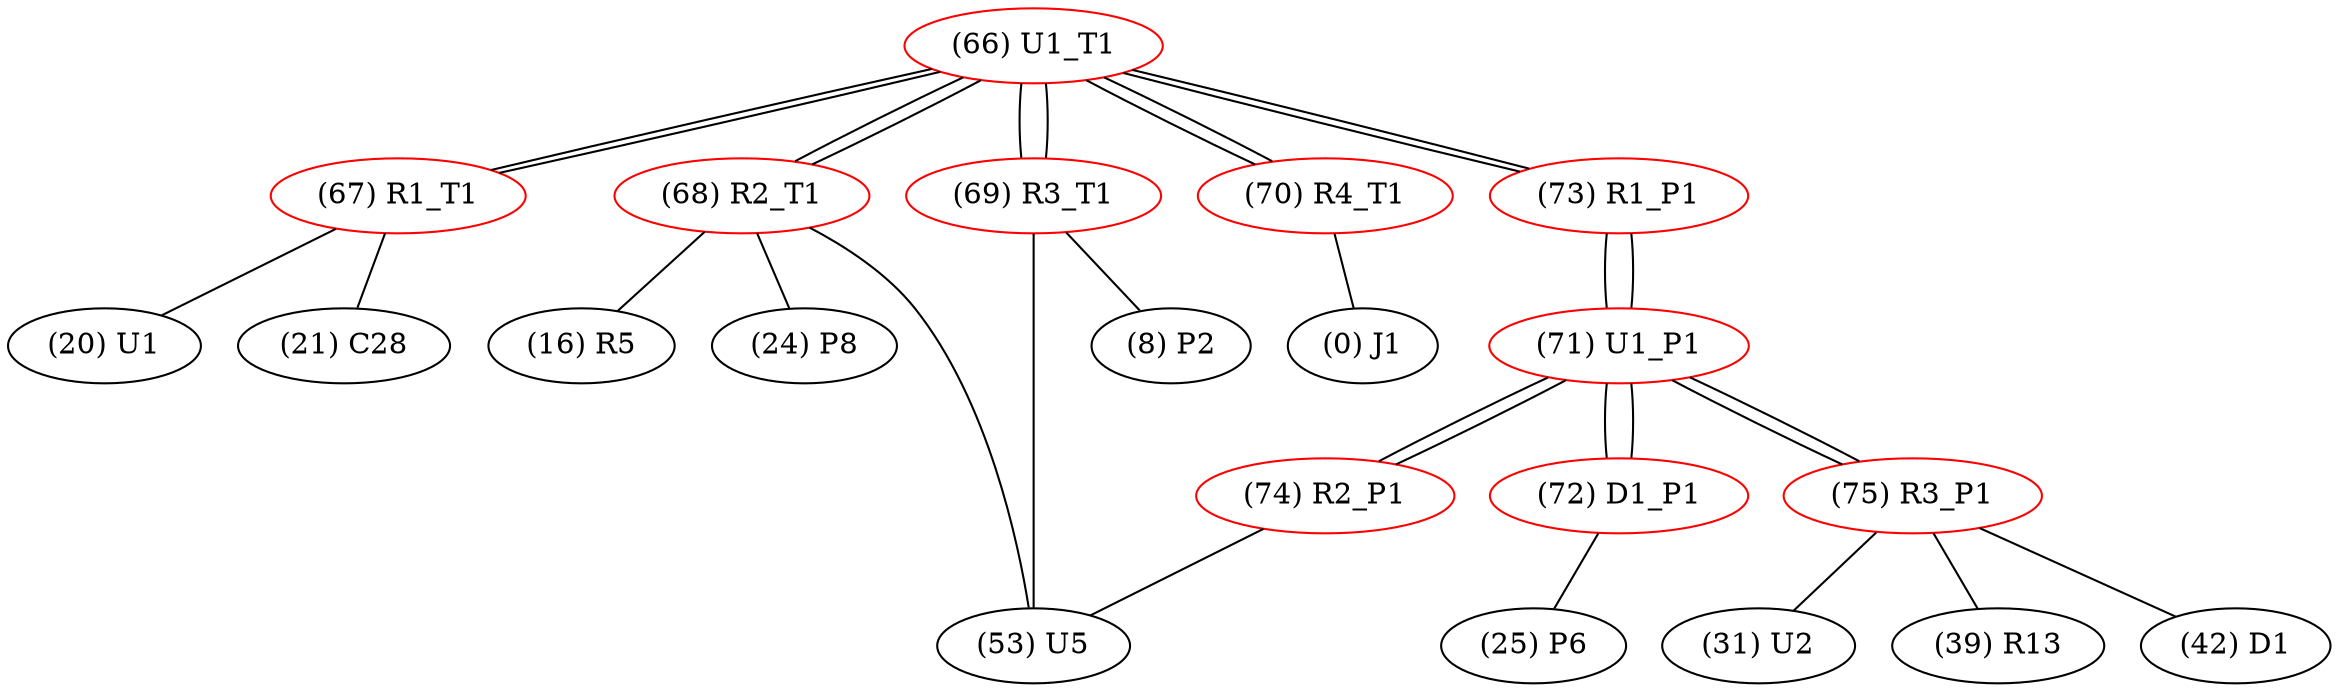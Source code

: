 graph {
	66 [label="(66) U1_T1" color=red]
	67 [label="(67) R1_T1"]
	68 [label="(68) R2_T1"]
	69 [label="(69) R3_T1"]
	70 [label="(70) R4_T1"]
	73 [label="(73) R1_P1"]
	67 [label="(67) R1_T1" color=red]
	20 [label="(20) U1"]
	21 [label="(21) C28"]
	66 [label="(66) U1_T1"]
	68 [label="(68) R2_T1" color=red]
	16 [label="(16) R5"]
	24 [label="(24) P8"]
	53 [label="(53) U5"]
	66 [label="(66) U1_T1"]
	69 [label="(69) R3_T1" color=red]
	53 [label="(53) U5"]
	8 [label="(8) P2"]
	66 [label="(66) U1_T1"]
	70 [label="(70) R4_T1" color=red]
	0 [label="(0) J1"]
	66 [label="(66) U1_T1"]
	71 [label="(71) U1_P1" color=red]
	72 [label="(72) D1_P1"]
	74 [label="(74) R2_P1"]
	75 [label="(75) R3_P1"]
	73 [label="(73) R1_P1"]
	72 [label="(72) D1_P1" color=red]
	25 [label="(25) P6"]
	71 [label="(71) U1_P1"]
	73 [label="(73) R1_P1" color=red]
	66 [label="(66) U1_T1"]
	71 [label="(71) U1_P1"]
	74 [label="(74) R2_P1" color=red]
	53 [label="(53) U5"]
	71 [label="(71) U1_P1"]
	75 [label="(75) R3_P1" color=red]
	31 [label="(31) U2"]
	39 [label="(39) R13"]
	42 [label="(42) D1"]
	71 [label="(71) U1_P1"]
	66 -- 67
	66 -- 68
	66 -- 69
	66 -- 70
	66 -- 73
	67 -- 20
	67 -- 21
	67 -- 66
	68 -- 16
	68 -- 24
	68 -- 53
	68 -- 66
	69 -- 53
	69 -- 8
	69 -- 66
	70 -- 0
	70 -- 66
	71 -- 72
	71 -- 74
	71 -- 75
	71 -- 73
	72 -- 25
	72 -- 71
	73 -- 66
	73 -- 71
	74 -- 53
	74 -- 71
	75 -- 31
	75 -- 39
	75 -- 42
	75 -- 71
}
